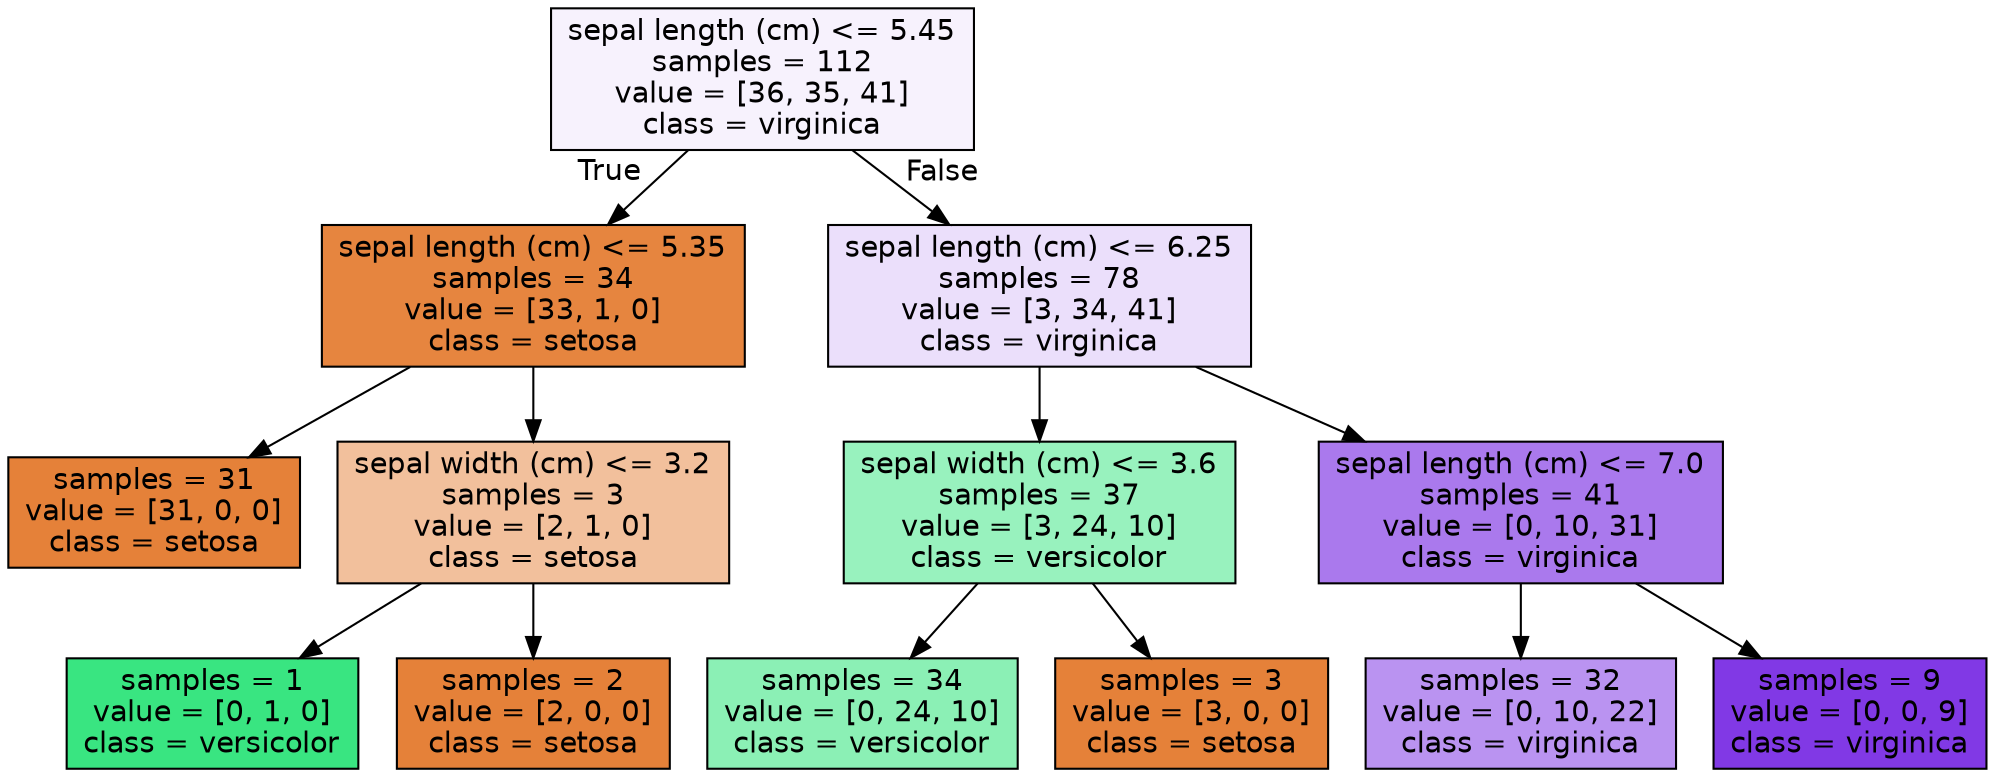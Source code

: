 digraph Tree {
node [shape=box, style="filled", color="black", fontname="helvetica"] ;
edge [fontname="helvetica"] ;
0 [label="sepal length (cm) <= 5.45\nsamples = 112\nvalue = [36, 35, 41]\nclass = virginica", fillcolor="#f7f2fd"] ;
1 [label="sepal length (cm) <= 5.35\nsamples = 34\nvalue = [33, 1, 0]\nclass = setosa", fillcolor="#e6853f"] ;
0 -> 1 [labeldistance=2.5, labelangle=45, headlabel="True"] ;
2 [label="samples = 31\nvalue = [31, 0, 0]\nclass = setosa", fillcolor="#e58139"] ;
1 -> 2 ;
3 [label="sepal width (cm) <= 3.2\nsamples = 3\nvalue = [2, 1, 0]\nclass = setosa", fillcolor="#f2c09c"] ;
1 -> 3 ;
4 [label="samples = 1\nvalue = [0, 1, 0]\nclass = versicolor", fillcolor="#39e581"] ;
3 -> 4 ;
5 [label="samples = 2\nvalue = [2, 0, 0]\nclass = setosa", fillcolor="#e58139"] ;
3 -> 5 ;
6 [label="sepal length (cm) <= 6.25\nsamples = 78\nvalue = [3, 34, 41]\nclass = virginica", fillcolor="#ebdffb"] ;
0 -> 6 [labeldistance=2.5, labelangle=-45, headlabel="False"] ;
7 [label="sepal width (cm) <= 3.6\nsamples = 37\nvalue = [3, 24, 10]\nclass = versicolor", fillcolor="#98f2be"] ;
6 -> 7 ;
8 [label="samples = 34\nvalue = [0, 24, 10]\nclass = versicolor", fillcolor="#8bf0b5"] ;
7 -> 8 ;
9 [label="samples = 3\nvalue = [3, 0, 0]\nclass = setosa", fillcolor="#e58139"] ;
7 -> 9 ;
10 [label="sepal length (cm) <= 7.0\nsamples = 41\nvalue = [0, 10, 31]\nclass = virginica", fillcolor="#aa79ed"] ;
6 -> 10 ;
11 [label="samples = 32\nvalue = [0, 10, 22]\nclass = virginica", fillcolor="#ba93f1"] ;
10 -> 11 ;
12 [label="samples = 9\nvalue = [0, 0, 9]\nclass = virginica", fillcolor="#8139e5"] ;
10 -> 12 ;
}